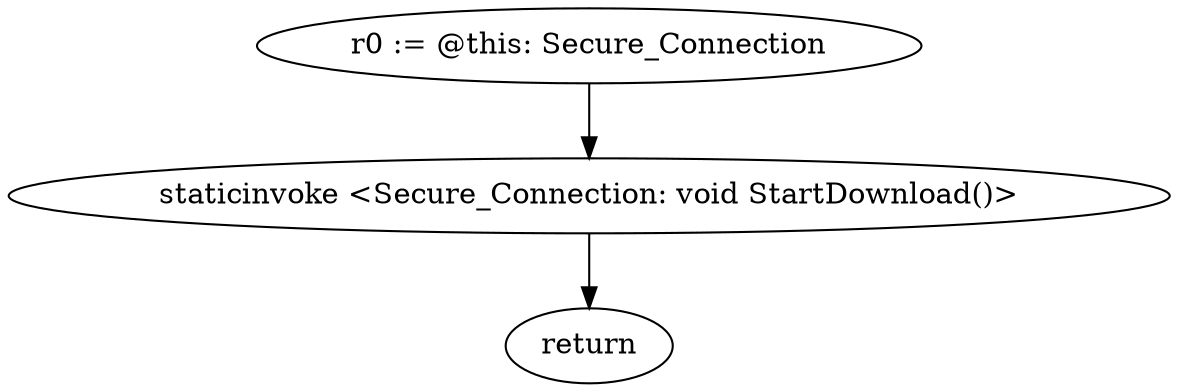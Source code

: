 digraph "" {
    "r0 := @this: Secure_Connection"
    "staticinvoke <Secure_Connection: void StartDownload()>"
    "r0 := @this: Secure_Connection"->"staticinvoke <Secure_Connection: void StartDownload()>";
    "return"
    "staticinvoke <Secure_Connection: void StartDownload()>"->"return";
}
